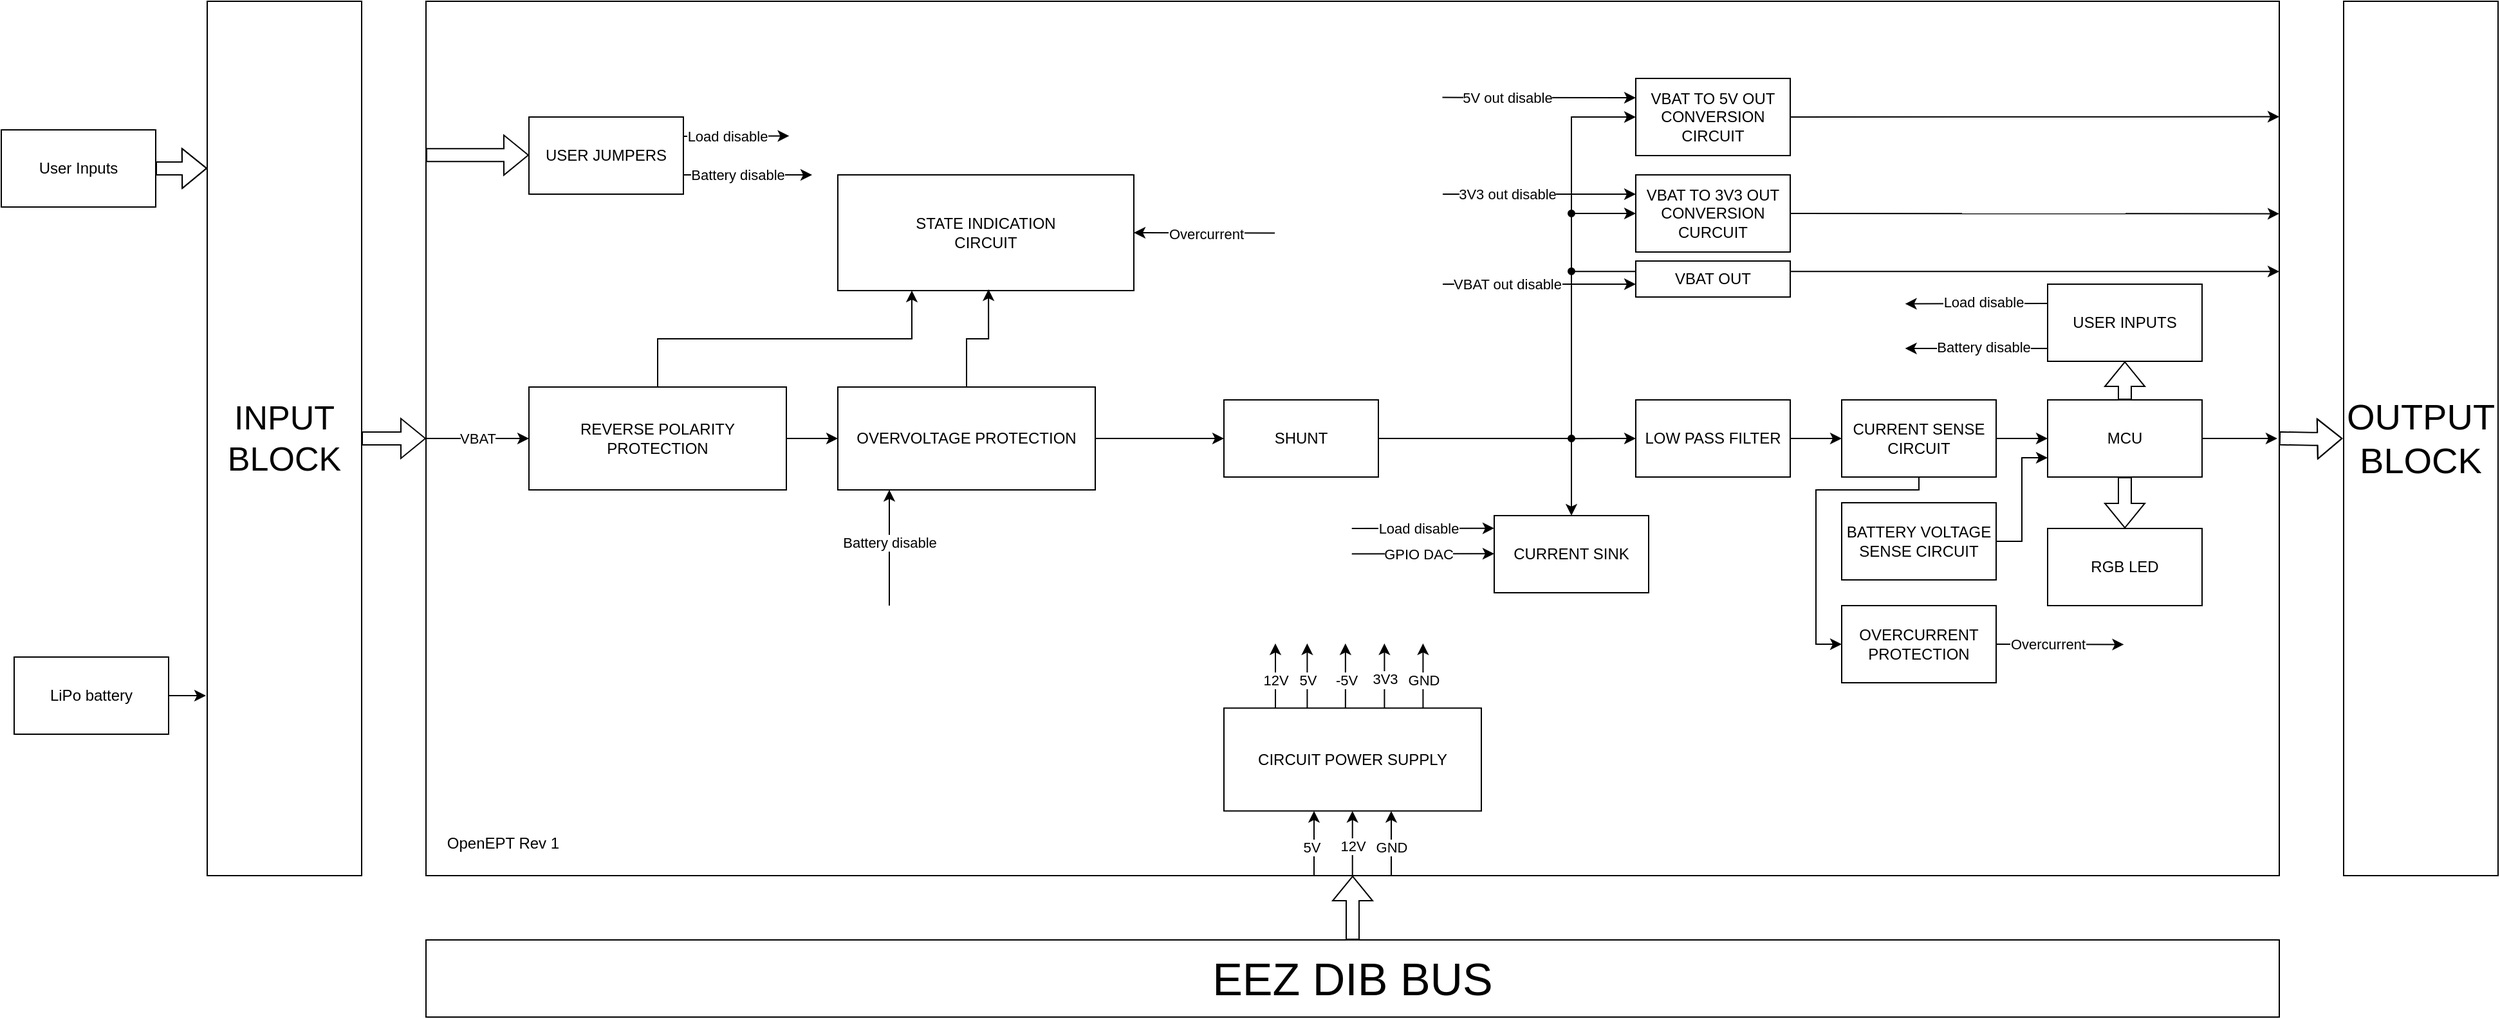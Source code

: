 <mxfile version="24.2.2" type="device">
  <diagram name="Page-1" id="S4mJ12Emkxg-UGApGmkY">
    <mxGraphModel dx="3133" dy="1375" grid="1" gridSize="10" guides="1" tooltips="1" connect="1" arrows="1" fold="1" page="1" pageScale="1" pageWidth="850" pageHeight="1100" math="0" shadow="0">
      <root>
        <mxCell id="0" />
        <mxCell id="1" parent="0" />
        <mxCell id="NLKcnla9IsjFhdhOW6eh-43" value="" style="rounded=0;whiteSpace=wrap;html=1;fillColor=default;" parent="1" vertex="1">
          <mxGeometry x="-50" y="10" width="1440" height="680" as="geometry" />
        </mxCell>
        <mxCell id="NLKcnla9IsjFhdhOW6eh-95" style="edgeStyle=orthogonalEdgeStyle;rounded=0;orthogonalLoop=1;jettySize=auto;html=1;entryX=0;entryY=0.5;entryDx=0;entryDy=0;" parent="1" source="NLKcnla9IsjFhdhOW6eh-9" target="NLKcnla9IsjFhdhOW6eh-34" edge="1">
          <mxGeometry relative="1" as="geometry" />
        </mxCell>
        <mxCell id="NLKcnla9IsjFhdhOW6eh-111" style="edgeStyle=orthogonalEdgeStyle;rounded=0;orthogonalLoop=1;jettySize=auto;html=1;exitX=0.5;exitY=1;exitDx=0;exitDy=0;entryX=0;entryY=0.5;entryDx=0;entryDy=0;elbow=vertical;" parent="1" source="NLKcnla9IsjFhdhOW6eh-9" target="NLKcnla9IsjFhdhOW6eh-36" edge="1">
          <mxGeometry relative="1" as="geometry">
            <Array as="points">
              <mxPoint x="1110" y="390" />
              <mxPoint x="1030" y="390" />
              <mxPoint x="1030" y="510" />
            </Array>
          </mxGeometry>
        </mxCell>
        <mxCell id="NLKcnla9IsjFhdhOW6eh-9" value="CURRENT SENSE CIRCUIT" style="rounded=0;whiteSpace=wrap;html=1;" parent="1" vertex="1">
          <mxGeometry x="1050" y="320" width="120" height="60" as="geometry" />
        </mxCell>
        <mxCell id="NLKcnla9IsjFhdhOW6eh-71" style="edgeStyle=orthogonalEdgeStyle;rounded=0;orthogonalLoop=1;jettySize=auto;html=1;exitX=0.25;exitY=1;exitDx=0;exitDy=0;startArrow=classic;startFill=1;endArrow=none;endFill=0;" parent="1" edge="1">
          <mxGeometry relative="1" as="geometry">
            <mxPoint x="640" y="689.996" as="targetPoint" />
            <mxPoint x="640" y="639.71" as="sourcePoint" />
          </mxGeometry>
        </mxCell>
        <mxCell id="NLKcnla9IsjFhdhOW6eh-74" value="5V" style="edgeLabel;html=1;align=center;verticalAlign=middle;resizable=0;points=[];" parent="NLKcnla9IsjFhdhOW6eh-71" vertex="1" connectable="0">
          <mxGeometry x="0.107" y="-2" relative="1" as="geometry">
            <mxPoint as="offset" />
          </mxGeometry>
        </mxCell>
        <mxCell id="NLKcnla9IsjFhdhOW6eh-65" style="rounded=0;orthogonalLoop=1;jettySize=auto;html=1;exitX=0;exitY=0.5;exitDx=0;exitDy=0;edgeStyle=elbowEdgeStyle;endArrow=none;endFill=0;startArrow=classic;startFill=1;elbow=vertical;entryX=0;entryY=0.5;entryDx=0;entryDy=0;" parent="1" source="NLKcnla9IsjFhdhOW6eh-23" target="NLKcnla9IsjFhdhOW6eh-43" edge="1">
          <mxGeometry relative="1" as="geometry">
            <mxPoint x="-20" y="350" as="targetPoint" />
          </mxGeometry>
        </mxCell>
        <mxCell id="NLKcnla9IsjFhdhOW6eh-66" value="VBAT" style="edgeLabel;html=1;align=center;verticalAlign=middle;resizable=0;points=[];" parent="NLKcnla9IsjFhdhOW6eh-65" vertex="1" connectable="0">
          <mxGeometry x="0.26" relative="1" as="geometry">
            <mxPoint x="10" as="offset" />
          </mxGeometry>
        </mxCell>
        <mxCell id="NLKcnla9IsjFhdhOW6eh-68" style="edgeStyle=orthogonalEdgeStyle;rounded=0;orthogonalLoop=1;jettySize=auto;html=1;exitX=1;exitY=0.5;exitDx=0;exitDy=0;entryX=0;entryY=0.5;entryDx=0;entryDy=0;" parent="1" source="NLKcnla9IsjFhdhOW6eh-23" target="NLKcnla9IsjFhdhOW6eh-67" edge="1">
          <mxGeometry relative="1" as="geometry" />
        </mxCell>
        <mxCell id="NLKcnla9IsjFhdhOW6eh-116" style="edgeStyle=orthogonalEdgeStyle;rounded=0;orthogonalLoop=1;jettySize=auto;html=1;exitX=0.5;exitY=0;exitDx=0;exitDy=0;entryX=0.25;entryY=1;entryDx=0;entryDy=0;" parent="1" source="NLKcnla9IsjFhdhOW6eh-23" target="NLKcnla9IsjFhdhOW6eh-35" edge="1">
          <mxGeometry relative="1" as="geometry" />
        </mxCell>
        <mxCell id="NLKcnla9IsjFhdhOW6eh-23" value="&lt;div&gt;REVERSE POLARITY&lt;/div&gt;&lt;div&gt;PROTECTION&lt;br&gt;&lt;/div&gt;" style="rounded=0;whiteSpace=wrap;html=1;" parent="1" vertex="1">
          <mxGeometry x="30" y="310" width="200" height="80" as="geometry" />
        </mxCell>
        <mxCell id="NLKcnla9IsjFhdhOW6eh-101" style="edgeStyle=orthogonalEdgeStyle;rounded=0;orthogonalLoop=1;jettySize=auto;html=1;exitX=0.5;exitY=0;exitDx=0;exitDy=0;entryX=0.5;entryY=1;entryDx=0;entryDy=0;shape=flexArrow;" parent="1" source="NLKcnla9IsjFhdhOW6eh-34" target="NLKcnla9IsjFhdhOW6eh-100" edge="1">
          <mxGeometry relative="1" as="geometry" />
        </mxCell>
        <mxCell id="NLKcnla9IsjFhdhOW6eh-113" style="edgeStyle=orthogonalEdgeStyle;rounded=0;orthogonalLoop=1;jettySize=auto;html=1;exitX=0.5;exitY=1;exitDx=0;exitDy=0;shape=flexArrow;" parent="1" source="NLKcnla9IsjFhdhOW6eh-34" target="NLKcnla9IsjFhdhOW6eh-112" edge="1">
          <mxGeometry relative="1" as="geometry" />
        </mxCell>
        <mxCell id="NLKcnla9IsjFhdhOW6eh-34" value="MCU" style="rounded=0;whiteSpace=wrap;html=1;" parent="1" vertex="1">
          <mxGeometry x="1210" y="320" width="120" height="60" as="geometry" />
        </mxCell>
        <mxCell id="NLKcnla9IsjFhdhOW6eh-35" value="&lt;div&gt;STATE INDICATION&lt;/div&gt;CIRCUIT" style="rounded=0;whiteSpace=wrap;html=1;" parent="1" vertex="1">
          <mxGeometry x="270" y="145" width="230" height="90" as="geometry" />
        </mxCell>
        <mxCell id="NLKcnla9IsjFhdhOW6eh-36" value="OVERCURRENT PROTECTION" style="rounded=0;whiteSpace=wrap;html=1;" parent="1" vertex="1">
          <mxGeometry x="1050" y="480" width="120" height="60" as="geometry" />
        </mxCell>
        <mxCell id="NLKcnla9IsjFhdhOW6eh-37" value="CURRENT SINK" style="rounded=0;whiteSpace=wrap;html=1;" parent="1" vertex="1">
          <mxGeometry x="780" y="410" width="120" height="60" as="geometry" />
        </mxCell>
        <mxCell id="NLKcnla9IsjFhdhOW6eh-61" style="edgeStyle=orthogonalEdgeStyle;rounded=0;orthogonalLoop=1;jettySize=auto;html=1;exitX=1;exitY=0.5;exitDx=0;exitDy=0;entryX=0;entryY=0.5;entryDx=0;entryDy=0;shape=flexArrow;" parent="1" source="NLKcnla9IsjFhdhOW6eh-44" target="NLKcnla9IsjFhdhOW6eh-43" edge="1">
          <mxGeometry relative="1" as="geometry" />
        </mxCell>
        <mxCell id="NLKcnla9IsjFhdhOW6eh-44" value="&lt;font style=&quot;font-size: 26px;&quot;&gt;INPUT BLOCK&lt;/font&gt;" style="rounded=0;whiteSpace=wrap;html=1;" parent="1" vertex="1">
          <mxGeometry x="-220" y="10" width="120" height="680" as="geometry" />
        </mxCell>
        <mxCell id="NLKcnla9IsjFhdhOW6eh-46" value="&lt;font style=&quot;font-size: 28px;&quot;&gt;OUTPUT BLOCK&lt;/font&gt;" style="rounded=0;whiteSpace=wrap;html=1;" parent="1" vertex="1">
          <mxGeometry x="1440" y="10" width="120" height="680" as="geometry" />
        </mxCell>
        <mxCell id="5LF7xjFutExCYzCdm09N-35" style="edgeStyle=orthogonalEdgeStyle;rounded=0;orthogonalLoop=1;jettySize=auto;html=1;exitX=0.5;exitY=0;exitDx=0;exitDy=0;entryX=0.5;entryY=1;entryDx=0;entryDy=0;shape=flexArrow;" edge="1" parent="1" source="NLKcnla9IsjFhdhOW6eh-47" target="NLKcnla9IsjFhdhOW6eh-43">
          <mxGeometry relative="1" as="geometry" />
        </mxCell>
        <mxCell id="NLKcnla9IsjFhdhOW6eh-47" value="&lt;font style=&quot;font-size: 35px;&quot;&gt;EEZ DIB BUS&lt;/font&gt;" style="rounded=0;whiteSpace=wrap;html=1;" parent="1" vertex="1">
          <mxGeometry x="-50" y="740" width="1440" height="60" as="geometry" />
        </mxCell>
        <mxCell id="NLKcnla9IsjFhdhOW6eh-51" value="User Inputs" style="rounded=0;whiteSpace=wrap;html=1;" parent="1" vertex="1">
          <mxGeometry x="-380" y="110" width="120" height="60" as="geometry" />
        </mxCell>
        <mxCell id="NLKcnla9IsjFhdhOW6eh-54" value="OpenEPT Rev 1 " style="text;html=1;align=center;verticalAlign=middle;whiteSpace=wrap;rounded=0;" parent="1" vertex="1">
          <mxGeometry x="-40" y="650" width="100" height="30" as="geometry" />
        </mxCell>
        <mxCell id="NLKcnla9IsjFhdhOW6eh-56" style="edgeStyle=orthogonalEdgeStyle;rounded=0;orthogonalLoop=1;jettySize=auto;html=1;exitX=1;exitY=0.5;exitDx=0;exitDy=0;entryX=-0.007;entryY=0.5;entryDx=0;entryDy=0;entryPerimeter=0;shape=flexArrow;" parent="1" target="NLKcnla9IsjFhdhOW6eh-46" edge="1">
          <mxGeometry relative="1" as="geometry">
            <mxPoint x="1390" y="349.92" as="sourcePoint" />
            <mxPoint x="1416.04" y="349.92" as="targetPoint" />
          </mxGeometry>
        </mxCell>
        <mxCell id="NLKcnla9IsjFhdhOW6eh-60" style="edgeStyle=orthogonalEdgeStyle;rounded=0;orthogonalLoop=1;jettySize=auto;html=1;exitX=1;exitY=0.5;exitDx=0;exitDy=0;entryX=0;entryY=0.191;entryDx=0;entryDy=0;entryPerimeter=0;shape=flexArrow;" parent="1" source="NLKcnla9IsjFhdhOW6eh-51" target="NLKcnla9IsjFhdhOW6eh-44" edge="1">
          <mxGeometry relative="1" as="geometry" />
        </mxCell>
        <mxCell id="NLKcnla9IsjFhdhOW6eh-62" style="edgeStyle=orthogonalEdgeStyle;rounded=0;orthogonalLoop=1;jettySize=auto;html=1;exitX=1;exitY=0.5;exitDx=0;exitDy=0;entryX=-0.008;entryY=0.795;entryDx=0;entryDy=0;entryPerimeter=0;" parent="1" target="NLKcnla9IsjFhdhOW6eh-44" edge="1">
          <mxGeometry relative="1" as="geometry">
            <mxPoint x="-250" y="550" as="sourcePoint" />
          </mxGeometry>
        </mxCell>
        <mxCell id="NLKcnla9IsjFhdhOW6eh-63" value="LiPo battery" style="rounded=0;whiteSpace=wrap;html=1;" parent="1" vertex="1">
          <mxGeometry x="-370" y="520" width="120" height="60" as="geometry" />
        </mxCell>
        <mxCell id="NLKcnla9IsjFhdhOW6eh-70" style="edgeStyle=orthogonalEdgeStyle;rounded=0;orthogonalLoop=1;jettySize=auto;html=1;exitX=1;exitY=0.5;exitDx=0;exitDy=0;entryX=0;entryY=0.5;entryDx=0;entryDy=0;" parent="1" source="NLKcnla9IsjFhdhOW6eh-67" target="NLKcnla9IsjFhdhOW6eh-89" edge="1">
          <mxGeometry relative="1" as="geometry">
            <mxPoint x="510" y="350" as="targetPoint" />
          </mxGeometry>
        </mxCell>
        <mxCell id="NLKcnla9IsjFhdhOW6eh-67" value="OVERVOLTAGE PROTECTION" style="rounded=0;whiteSpace=wrap;html=1;" parent="1" vertex="1">
          <mxGeometry x="270" y="310" width="200" height="80" as="geometry" />
        </mxCell>
        <mxCell id="NLKcnla9IsjFhdhOW6eh-72" style="edgeStyle=orthogonalEdgeStyle;rounded=0;orthogonalLoop=1;jettySize=auto;html=1;exitX=0.25;exitY=1;exitDx=0;exitDy=0;startArrow=classic;startFill=1;endArrow=none;endFill=0;" parent="1" edge="1">
          <mxGeometry relative="1" as="geometry">
            <mxPoint x="669.86" y="689.996" as="targetPoint" />
            <mxPoint x="669.86" y="639.71" as="sourcePoint" />
          </mxGeometry>
        </mxCell>
        <mxCell id="NLKcnla9IsjFhdhOW6eh-75" value="12V" style="edgeLabel;html=1;align=center;verticalAlign=middle;resizable=0;points=[];" parent="NLKcnla9IsjFhdhOW6eh-72" vertex="1" connectable="0">
          <mxGeometry x="0.097" relative="1" as="geometry">
            <mxPoint as="offset" />
          </mxGeometry>
        </mxCell>
        <mxCell id="NLKcnla9IsjFhdhOW6eh-73" style="edgeStyle=orthogonalEdgeStyle;rounded=0;orthogonalLoop=1;jettySize=auto;html=1;exitX=0.25;exitY=1;exitDx=0;exitDy=0;startArrow=classic;startFill=1;endArrow=none;endFill=0;" parent="1" edge="1">
          <mxGeometry relative="1" as="geometry">
            <mxPoint x="700" y="689.996" as="targetPoint" />
            <mxPoint x="700" y="639.71" as="sourcePoint" />
          </mxGeometry>
        </mxCell>
        <mxCell id="NLKcnla9IsjFhdhOW6eh-76" value="GND" style="edgeLabel;html=1;align=center;verticalAlign=middle;resizable=0;points=[];" parent="NLKcnla9IsjFhdhOW6eh-73" vertex="1" connectable="0">
          <mxGeometry x="0.131" relative="1" as="geometry">
            <mxPoint as="offset" />
          </mxGeometry>
        </mxCell>
        <mxCell id="NLKcnla9IsjFhdhOW6eh-77" value="CIRCUIT POWER SUPPLY" style="rounded=0;whiteSpace=wrap;html=1;" parent="1" vertex="1">
          <mxGeometry x="570" y="559.71" width="200" height="80" as="geometry" />
        </mxCell>
        <mxCell id="NLKcnla9IsjFhdhOW6eh-78" style="edgeStyle=orthogonalEdgeStyle;rounded=0;orthogonalLoop=1;jettySize=auto;html=1;exitX=0.25;exitY=1;exitDx=0;exitDy=0;startArrow=classic;startFill=1;endArrow=none;endFill=0;" parent="1" edge="1">
          <mxGeometry relative="1" as="geometry">
            <mxPoint x="634.71" y="559.706" as="targetPoint" />
            <mxPoint x="634.71" y="509.42" as="sourcePoint" />
          </mxGeometry>
        </mxCell>
        <mxCell id="NLKcnla9IsjFhdhOW6eh-79" value="5V" style="edgeLabel;html=1;align=center;verticalAlign=middle;resizable=0;points=[];" parent="NLKcnla9IsjFhdhOW6eh-78" vertex="1" connectable="0">
          <mxGeometry x="0.107" y="-2" relative="1" as="geometry">
            <mxPoint x="2" as="offset" />
          </mxGeometry>
        </mxCell>
        <mxCell id="NLKcnla9IsjFhdhOW6eh-80" style="edgeStyle=orthogonalEdgeStyle;rounded=0;orthogonalLoop=1;jettySize=auto;html=1;exitX=0.25;exitY=1;exitDx=0;exitDy=0;startArrow=classic;startFill=1;endArrow=none;endFill=0;" parent="1" edge="1">
          <mxGeometry relative="1" as="geometry">
            <mxPoint x="664.42" y="559.706" as="targetPoint" />
            <mxPoint x="664.42" y="509.42" as="sourcePoint" />
          </mxGeometry>
        </mxCell>
        <mxCell id="NLKcnla9IsjFhdhOW6eh-81" value="-5V" style="edgeLabel;html=1;align=center;verticalAlign=middle;resizable=0;points=[];" parent="NLKcnla9IsjFhdhOW6eh-80" vertex="1" connectable="0">
          <mxGeometry x="0.107" y="-2" relative="1" as="geometry">
            <mxPoint x="2" as="offset" />
          </mxGeometry>
        </mxCell>
        <mxCell id="NLKcnla9IsjFhdhOW6eh-82" style="edgeStyle=orthogonalEdgeStyle;rounded=0;orthogonalLoop=1;jettySize=auto;html=1;exitX=0.25;exitY=1;exitDx=0;exitDy=0;startArrow=classic;startFill=1;endArrow=none;endFill=0;" parent="1" edge="1">
          <mxGeometry relative="1" as="geometry">
            <mxPoint x="694.71" y="559.706" as="targetPoint" />
            <mxPoint x="694.71" y="509.42" as="sourcePoint" />
          </mxGeometry>
        </mxCell>
        <mxCell id="NLKcnla9IsjFhdhOW6eh-83" value="5V" style="edgeLabel;html=1;align=center;verticalAlign=middle;resizable=0;points=[];" parent="NLKcnla9IsjFhdhOW6eh-82" vertex="1" connectable="0">
          <mxGeometry x="0.107" y="-2" relative="1" as="geometry">
            <mxPoint as="offset" />
          </mxGeometry>
        </mxCell>
        <mxCell id="NLKcnla9IsjFhdhOW6eh-85" value="3V3" style="edgeLabel;html=1;align=center;verticalAlign=middle;resizable=0;points=[];" parent="NLKcnla9IsjFhdhOW6eh-82" vertex="1" connectable="0">
          <mxGeometry x="0.074" y="-5" relative="1" as="geometry">
            <mxPoint x="5" as="offset" />
          </mxGeometry>
        </mxCell>
        <mxCell id="NLKcnla9IsjFhdhOW6eh-86" style="edgeStyle=orthogonalEdgeStyle;rounded=0;orthogonalLoop=1;jettySize=auto;html=1;exitX=0.25;exitY=1;exitDx=0;exitDy=0;startArrow=classic;startFill=1;endArrow=none;endFill=0;" parent="1" edge="1">
          <mxGeometry relative="1" as="geometry">
            <mxPoint x="724.71" y="559.706" as="targetPoint" />
            <mxPoint x="724.71" y="509.42" as="sourcePoint" />
          </mxGeometry>
        </mxCell>
        <mxCell id="NLKcnla9IsjFhdhOW6eh-87" value="GND" style="edgeLabel;html=1;align=center;verticalAlign=middle;resizable=0;points=[];" parent="NLKcnla9IsjFhdhOW6eh-86" vertex="1" connectable="0">
          <mxGeometry x="0.131" relative="1" as="geometry">
            <mxPoint as="offset" />
          </mxGeometry>
        </mxCell>
        <mxCell id="NLKcnla9IsjFhdhOW6eh-106" style="edgeStyle=orthogonalEdgeStyle;rounded=0;orthogonalLoop=1;jettySize=auto;html=1;exitX=0;exitY=0.5;exitDx=0;exitDy=0;startArrow=classic;startFill=1;endArrow=none;endFill=0;" parent="1" source="NLKcnla9IsjFhdhOW6eh-88" edge="1">
          <mxGeometry relative="1" as="geometry">
            <mxPoint x="840" y="350.143" as="targetPoint" />
          </mxGeometry>
        </mxCell>
        <mxCell id="NLKcnla9IsjFhdhOW6eh-107" style="edgeStyle=orthogonalEdgeStyle;rounded=0;orthogonalLoop=1;jettySize=auto;html=1;exitX=1;exitY=0.5;exitDx=0;exitDy=0;entryX=0;entryY=0.5;entryDx=0;entryDy=0;" parent="1" source="NLKcnla9IsjFhdhOW6eh-88" target="NLKcnla9IsjFhdhOW6eh-9" edge="1">
          <mxGeometry relative="1" as="geometry" />
        </mxCell>
        <mxCell id="NLKcnla9IsjFhdhOW6eh-88" value="LOW PASS FILTER" style="rounded=0;whiteSpace=wrap;html=1;" parent="1" vertex="1">
          <mxGeometry x="890" y="320" width="120" height="60" as="geometry" />
        </mxCell>
        <mxCell id="NLKcnla9IsjFhdhOW6eh-91" style="edgeStyle=orthogonalEdgeStyle;rounded=0;orthogonalLoop=1;jettySize=auto;html=1;exitX=1;exitY=0.5;exitDx=0;exitDy=0;entryX=0.5;entryY=0;entryDx=0;entryDy=0;" parent="1" source="NLKcnla9IsjFhdhOW6eh-89" target="NLKcnla9IsjFhdhOW6eh-37" edge="1">
          <mxGeometry relative="1" as="geometry" />
        </mxCell>
        <mxCell id="NLKcnla9IsjFhdhOW6eh-89" value="SHUNT" style="rounded=0;whiteSpace=wrap;html=1;" parent="1" vertex="1">
          <mxGeometry x="570" y="320" width="120" height="60" as="geometry" />
        </mxCell>
        <mxCell id="NLKcnla9IsjFhdhOW6eh-94" style="edgeStyle=orthogonalEdgeStyle;rounded=0;orthogonalLoop=1;jettySize=auto;html=1;entryX=0;entryY=0.75;entryDx=0;entryDy=0;" parent="1" source="NLKcnla9IsjFhdhOW6eh-93" target="NLKcnla9IsjFhdhOW6eh-34" edge="1">
          <mxGeometry relative="1" as="geometry" />
        </mxCell>
        <mxCell id="NLKcnla9IsjFhdhOW6eh-93" value="BATTERY VOLTAGE SENSE CIRCUIT " style="rounded=0;whiteSpace=wrap;html=1;" parent="1" vertex="1">
          <mxGeometry x="1050" y="400" width="120" height="60" as="geometry" />
        </mxCell>
        <mxCell id="NLKcnla9IsjFhdhOW6eh-96" value="" style="endArrow=classic;html=1;rounded=0;entryX=0;entryY=0.5;entryDx=0;entryDy=0;edgeStyle=orthogonalEdgeStyle;" parent="1" target="NLKcnla9IsjFhdhOW6eh-97" edge="1">
          <mxGeometry width="50" height="50" relative="1" as="geometry">
            <mxPoint x="840" y="350" as="sourcePoint" />
            <mxPoint x="890" y="300" as="targetPoint" />
            <Array as="points">
              <mxPoint x="840" y="100" />
            </Array>
          </mxGeometry>
        </mxCell>
        <mxCell id="NLKcnla9IsjFhdhOW6eh-97" value="VBAT TO 5V OUT CONVERSION CIRCUIT" style="rounded=0;whiteSpace=wrap;html=1;" parent="1" vertex="1">
          <mxGeometry x="890" y="70" width="120" height="60" as="geometry" />
        </mxCell>
        <mxCell id="NLKcnla9IsjFhdhOW6eh-115" style="rounded=0;orthogonalLoop=1;jettySize=auto;html=1;exitX=1;exitY=0.5;exitDx=0;exitDy=0;entryX=1;entryY=0.243;entryDx=0;entryDy=0;entryPerimeter=0;" parent="1" source="NLKcnla9IsjFhdhOW6eh-98" edge="1">
          <mxGeometry relative="1" as="geometry">
            <mxPoint x="1390" y="175.24" as="targetPoint" />
          </mxGeometry>
        </mxCell>
        <mxCell id="NLKcnla9IsjFhdhOW6eh-98" value="VBAT TO 3V3 OUT CONVERSION CURCUIT" style="rounded=0;whiteSpace=wrap;html=1;" parent="1" vertex="1">
          <mxGeometry x="890" y="145" width="120" height="60" as="geometry" />
        </mxCell>
        <mxCell id="NLKcnla9IsjFhdhOW6eh-100" value="USER INPUTS" style="rounded=0;whiteSpace=wrap;html=1;" parent="1" vertex="1">
          <mxGeometry x="1210" y="230" width="120" height="60" as="geometry" />
        </mxCell>
        <mxCell id="NLKcnla9IsjFhdhOW6eh-102" value="" style="endArrow=classic;html=1;rounded=0;edgeStyle=orthogonalEdgeStyle;entryX=0;entryY=0.5;entryDx=0;entryDy=0;" parent="1" target="NLKcnla9IsjFhdhOW6eh-98" edge="1" source="5LF7xjFutExCYzCdm09N-21">
          <mxGeometry width="50" height="50" relative="1" as="geometry">
            <mxPoint x="840" y="358" as="sourcePoint" />
            <mxPoint x="870" y="180" as="targetPoint" />
            <Array as="points">
              <mxPoint x="840" y="175" />
            </Array>
          </mxGeometry>
        </mxCell>
        <mxCell id="NLKcnla9IsjFhdhOW6eh-103" value="" style="endArrow=classic;html=1;rounded=0;edgeStyle=orthogonalEdgeStyle;entryX=1;entryY=0.309;entryDx=0;entryDy=0;entryPerimeter=0;" parent="1" edge="1" source="5LF7xjFutExCYzCdm09N-21">
          <mxGeometry width="50" height="50" relative="1" as="geometry">
            <mxPoint x="840" y="350" as="sourcePoint" />
            <mxPoint x="1390" y="220.12" as="targetPoint" />
            <Array as="points">
              <mxPoint x="840" y="220" />
            </Array>
          </mxGeometry>
        </mxCell>
        <mxCell id="NLKcnla9IsjFhdhOW6eh-110" style="edgeStyle=orthogonalEdgeStyle;rounded=0;orthogonalLoop=1;jettySize=auto;html=1;exitX=1;exitY=0.5;exitDx=0;exitDy=0;entryX=0.999;entryY=0.5;entryDx=0;entryDy=0;entryPerimeter=0;" parent="1" source="NLKcnla9IsjFhdhOW6eh-34" edge="1">
          <mxGeometry relative="1" as="geometry">
            <mxPoint x="1388.47" y="350" as="targetPoint" />
          </mxGeometry>
        </mxCell>
        <mxCell id="NLKcnla9IsjFhdhOW6eh-112" value="RGB LED" style="rounded=0;whiteSpace=wrap;html=1;" parent="1" vertex="1">
          <mxGeometry x="1210" y="420" width="120" height="60" as="geometry" />
        </mxCell>
        <mxCell id="NLKcnla9IsjFhdhOW6eh-114" style="rounded=0;orthogonalLoop=1;jettySize=auto;html=1;exitX=1;exitY=0.5;exitDx=0;exitDy=0;entryX=1;entryY=0.132;entryDx=0;entryDy=0;entryPerimeter=0;" parent="1" source="NLKcnla9IsjFhdhOW6eh-97" edge="1">
          <mxGeometry relative="1" as="geometry">
            <mxPoint x="1390" y="99.76" as="targetPoint" />
          </mxGeometry>
        </mxCell>
        <mxCell id="NLKcnla9IsjFhdhOW6eh-117" style="edgeStyle=orthogonalEdgeStyle;rounded=0;orthogonalLoop=1;jettySize=auto;html=1;exitX=0.5;exitY=0;exitDx=0;exitDy=0;entryX=0.509;entryY=0.989;entryDx=0;entryDy=0;entryPerimeter=0;" parent="1" source="NLKcnla9IsjFhdhOW6eh-67" target="NLKcnla9IsjFhdhOW6eh-35" edge="1">
          <mxGeometry relative="1" as="geometry" />
        </mxCell>
        <mxCell id="NLKcnla9IsjFhdhOW6eh-119" style="rounded=0;orthogonalLoop=1;jettySize=auto;html=1;exitX=0;exitY=0.25;exitDx=0;exitDy=0;entryX=0.81;entryY=0.346;entryDx=0;entryDy=0;entryPerimeter=0;" parent="1" source="NLKcnla9IsjFhdhOW6eh-100" edge="1">
          <mxGeometry relative="1" as="geometry">
            <mxPoint x="1099.3" y="245.28" as="targetPoint" />
          </mxGeometry>
        </mxCell>
        <mxCell id="NLKcnla9IsjFhdhOW6eh-120" value="Load disable" style="edgeLabel;html=1;align=center;verticalAlign=middle;resizable=0;points=[];" parent="NLKcnla9IsjFhdhOW6eh-119" vertex="1" connectable="0">
          <mxGeometry x="-0.098" y="-1" relative="1" as="geometry">
            <mxPoint as="offset" />
          </mxGeometry>
        </mxCell>
        <mxCell id="NLKcnla9IsjFhdhOW6eh-121" value="" style="shape=image;html=1;verticalAlign=top;verticalLabelPosition=bottom;labelBackgroundColor=#ffffff;imageAspect=0;aspect=fixed;image=https://cdn4.iconfinder.com/data/icons/developer-set-3/128/other-128.png;rotation=-90;" parent="1" vertex="1">
          <mxGeometry x="1186" y="252" width="20" height="20" as="geometry" />
        </mxCell>
        <mxCell id="NLKcnla9IsjFhdhOW6eh-122" style="rounded=0;orthogonalLoop=1;jettySize=auto;html=1;exitX=0;exitY=0.25;exitDx=0;exitDy=0;entryX=0.81;entryY=0.397;entryDx=0;entryDy=0;entryPerimeter=0;" parent="1" edge="1">
          <mxGeometry relative="1" as="geometry">
            <mxPoint x="1210" y="280" as="sourcePoint" />
            <mxPoint x="1099.3" y="279.96" as="targetPoint" />
          </mxGeometry>
        </mxCell>
        <mxCell id="NLKcnla9IsjFhdhOW6eh-123" value="Battery disable" style="edgeLabel;html=1;align=center;verticalAlign=middle;resizable=0;points=[];" parent="NLKcnla9IsjFhdhOW6eh-122" vertex="1" connectable="0">
          <mxGeometry x="-0.098" y="-1" relative="1" as="geometry">
            <mxPoint as="offset" />
          </mxGeometry>
        </mxCell>
        <mxCell id="NLKcnla9IsjFhdhOW6eh-134" value="USER JUMPERS" style="rounded=0;whiteSpace=wrap;html=1;" parent="1" vertex="1">
          <mxGeometry x="30" y="100" width="120" height="60" as="geometry" />
        </mxCell>
        <mxCell id="NLKcnla9IsjFhdhOW6eh-136" style="rounded=0;orthogonalLoop=1;jettySize=auto;html=1;exitX=0;exitY=0.176;exitDx=0;exitDy=0;entryX=0;entryY=0.191;entryDx=0;entryDy=0;entryPerimeter=0;shape=flexArrow;exitPerimeter=0;" parent="1" source="NLKcnla9IsjFhdhOW6eh-43" edge="1">
          <mxGeometry relative="1" as="geometry">
            <mxPoint x="-10" y="129.64" as="sourcePoint" />
            <mxPoint x="30" y="129.64" as="targetPoint" />
          </mxGeometry>
        </mxCell>
        <mxCell id="NLKcnla9IsjFhdhOW6eh-137" style="rounded=0;orthogonalLoop=1;jettySize=auto;html=1;exitX=1;exitY=0.25;exitDx=0;exitDy=0;entryX=0.196;entryY=0.154;entryDx=0;entryDy=0;entryPerimeter=0;" parent="1" source="NLKcnla9IsjFhdhOW6eh-134" target="NLKcnla9IsjFhdhOW6eh-43" edge="1">
          <mxGeometry relative="1" as="geometry" />
        </mxCell>
        <mxCell id="NLKcnla9IsjFhdhOW6eh-138" value="Load disable" style="edgeLabel;html=1;align=center;verticalAlign=middle;resizable=0;points=[];" parent="NLKcnla9IsjFhdhOW6eh-137" vertex="1" connectable="0">
          <mxGeometry x="-0.175" relative="1" as="geometry">
            <mxPoint as="offset" />
          </mxGeometry>
        </mxCell>
        <mxCell id="NLKcnla9IsjFhdhOW6eh-140" style="rounded=0;orthogonalLoop=1;jettySize=auto;html=1;exitX=1;exitY=0.25;exitDx=0;exitDy=0;entryX=0.196;entryY=0.154;entryDx=0;entryDy=0;entryPerimeter=0;" parent="1" edge="1">
          <mxGeometry relative="1" as="geometry">
            <mxPoint x="150" y="145" as="sourcePoint" />
            <mxPoint x="250" y="145" as="targetPoint" />
          </mxGeometry>
        </mxCell>
        <mxCell id="NLKcnla9IsjFhdhOW6eh-141" value="Battery disable" style="edgeLabel;html=1;align=center;verticalAlign=middle;resizable=0;points=[];" parent="NLKcnla9IsjFhdhOW6eh-140" vertex="1" connectable="0">
          <mxGeometry x="-0.175" relative="1" as="geometry">
            <mxPoint as="offset" />
          </mxGeometry>
        </mxCell>
        <mxCell id="NLKcnla9IsjFhdhOW6eh-142" value="" style="shape=image;html=1;verticalAlign=top;verticalLabelPosition=bottom;labelBackgroundColor=#ffffff;imageAspect=0;aspect=fixed;image=https://cdn4.iconfinder.com/data/icons/developer-set-3/128/other-128.png;rotation=-90;" parent="1" vertex="1">
          <mxGeometry x="150" y="120" width="20" height="20" as="geometry" />
        </mxCell>
        <mxCell id="NLKcnla9IsjFhdhOW6eh-143" style="rounded=0;orthogonalLoop=1;jettySize=auto;html=1;exitX=1;exitY=0.5;exitDx=0;exitDy=0;startArrow=classic;startFill=1;endArrow=none;endFill=0;entryX=0.458;entryY=0.265;entryDx=0;entryDy=0;entryPerimeter=0;" parent="1" source="NLKcnla9IsjFhdhOW6eh-35" target="NLKcnla9IsjFhdhOW6eh-43" edge="1">
          <mxGeometry relative="1" as="geometry">
            <mxPoint x="570" y="190" as="targetPoint" />
          </mxGeometry>
        </mxCell>
        <mxCell id="NLKcnla9IsjFhdhOW6eh-144" value="Overcurrent" style="edgeLabel;html=1;align=center;verticalAlign=middle;resizable=0;points=[];" parent="NLKcnla9IsjFhdhOW6eh-143" vertex="1" connectable="0">
          <mxGeometry x="0.024" y="-1" relative="1" as="geometry">
            <mxPoint as="offset" />
          </mxGeometry>
        </mxCell>
        <mxCell id="NLKcnla9IsjFhdhOW6eh-147" style="rounded=0;orthogonalLoop=1;jettySize=auto;html=1;exitX=1;exitY=0.5;exitDx=0;exitDy=0;entryX=0.908;entryY=0.736;entryDx=0;entryDy=0;entryPerimeter=0;" parent="1" source="NLKcnla9IsjFhdhOW6eh-36" edge="1">
          <mxGeometry relative="1" as="geometry">
            <mxPoint x="1190" y="509.76" as="sourcePoint" />
            <mxPoint x="1269.24" y="510.24" as="targetPoint" />
          </mxGeometry>
        </mxCell>
        <mxCell id="NLKcnla9IsjFhdhOW6eh-148" value="Overcurrent" style="edgeLabel;html=1;align=center;verticalAlign=middle;resizable=0;points=[];" parent="NLKcnla9IsjFhdhOW6eh-147" vertex="1" connectable="0">
          <mxGeometry x="-0.351" relative="1" as="geometry">
            <mxPoint x="8" as="offset" />
          </mxGeometry>
        </mxCell>
        <mxCell id="5LF7xjFutExCYzCdm09N-2" style="rounded=0;orthogonalLoop=1;jettySize=auto;html=1;exitX=0;exitY=0.5;exitDx=0;exitDy=0;entryX=0.529;entryY=0.706;entryDx=0;entryDy=0;entryPerimeter=0;endArrow=none;endFill=0;startArrow=classic;startFill=1;" edge="1" parent="1">
          <mxGeometry relative="1" as="geometry">
            <mxPoint x="780" y="419.86" as="sourcePoint" />
            <mxPoint x="669.37" y="419.94" as="targetPoint" />
          </mxGeometry>
        </mxCell>
        <mxCell id="5LF7xjFutExCYzCdm09N-3" value="Load disable" style="edgeLabel;html=1;align=center;verticalAlign=middle;resizable=0;points=[];" vertex="1" connectable="0" parent="5LF7xjFutExCYzCdm09N-2">
          <mxGeometry x="0.437" y="2" relative="1" as="geometry">
            <mxPoint x="20" y="-2" as="offset" />
          </mxGeometry>
        </mxCell>
        <mxCell id="5LF7xjFutExCYzCdm09N-4" style="edgeStyle=orthogonalEdgeStyle;rounded=0;orthogonalLoop=1;jettySize=auto;html=1;exitX=0.25;exitY=1;exitDx=0;exitDy=0;startArrow=classic;startFill=1;endArrow=none;endFill=0;" edge="1" parent="1">
          <mxGeometry relative="1" as="geometry">
            <mxPoint x="610" y="559.706" as="targetPoint" />
            <mxPoint x="610" y="509.42" as="sourcePoint" />
          </mxGeometry>
        </mxCell>
        <mxCell id="5LF7xjFutExCYzCdm09N-5" value="12V" style="edgeLabel;html=1;align=center;verticalAlign=middle;resizable=0;points=[];" vertex="1" connectable="0" parent="5LF7xjFutExCYzCdm09N-4">
          <mxGeometry x="0.107" y="-2" relative="1" as="geometry">
            <mxPoint x="2" as="offset" />
          </mxGeometry>
        </mxCell>
        <mxCell id="5LF7xjFutExCYzCdm09N-12" value="VBAT OUT" style="rounded=0;whiteSpace=wrap;html=1;" vertex="1" parent="1">
          <mxGeometry x="890" y="212" width="120" height="28" as="geometry" />
        </mxCell>
        <mxCell id="5LF7xjFutExCYzCdm09N-15" style="rounded=0;orthogonalLoop=1;jettySize=auto;html=1;exitX=0;exitY=0.25;exitDx=0;exitDy=0;entryX=0.575;entryY=0.11;entryDx=0;entryDy=0;entryPerimeter=0;startArrow=classic;startFill=1;endArrow=none;endFill=0;" edge="1" parent="1" source="NLKcnla9IsjFhdhOW6eh-97">
          <mxGeometry relative="1" as="geometry">
            <mxPoint x="739.75" y="84.8" as="targetPoint" />
          </mxGeometry>
        </mxCell>
        <mxCell id="5LF7xjFutExCYzCdm09N-16" value="5V out disable" style="edgeLabel;html=1;align=center;verticalAlign=middle;resizable=0;points=[];" vertex="1" connectable="0" parent="5LF7xjFutExCYzCdm09N-15">
          <mxGeometry x="0.336" relative="1" as="geometry">
            <mxPoint as="offset" />
          </mxGeometry>
        </mxCell>
        <mxCell id="5LF7xjFutExCYzCdm09N-17" style="rounded=0;orthogonalLoop=1;jettySize=auto;html=1;exitX=0;exitY=0.25;exitDx=0;exitDy=0;entryX=0.575;entryY=0.11;entryDx=0;entryDy=0;entryPerimeter=0;startArrow=classic;startFill=1;endArrow=none;endFill=0;" edge="1" parent="1">
          <mxGeometry relative="1" as="geometry">
            <mxPoint x="890" y="160" as="sourcePoint" />
            <mxPoint x="740" y="160" as="targetPoint" />
          </mxGeometry>
        </mxCell>
        <mxCell id="5LF7xjFutExCYzCdm09N-18" value="3V3 out disable" style="edgeLabel;html=1;align=center;verticalAlign=middle;resizable=0;points=[];" vertex="1" connectable="0" parent="5LF7xjFutExCYzCdm09N-17">
          <mxGeometry x="0.336" relative="1" as="geometry">
            <mxPoint as="offset" />
          </mxGeometry>
        </mxCell>
        <mxCell id="5LF7xjFutExCYzCdm09N-19" value="" style="ellipse;whiteSpace=wrap;html=1;aspect=fixed;fillColor=#000000;" vertex="1" parent="1">
          <mxGeometry x="837.5" y="347.5" width="5" height="5" as="geometry" />
        </mxCell>
        <mxCell id="5LF7xjFutExCYzCdm09N-21" value="" style="ellipse;whiteSpace=wrap;html=1;aspect=fixed;fillColor=#000000;" vertex="1" parent="1">
          <mxGeometry x="837.5" y="217.5" width="5" height="5" as="geometry" />
        </mxCell>
        <mxCell id="5LF7xjFutExCYzCdm09N-26" value="" style="ellipse;whiteSpace=wrap;html=1;aspect=fixed;fillColor=#000000;" vertex="1" parent="1">
          <mxGeometry x="837.5" y="172.5" width="5" height="5" as="geometry" />
        </mxCell>
        <mxCell id="5LF7xjFutExCYzCdm09N-29" style="rounded=0;orthogonalLoop=1;jettySize=auto;html=1;exitX=0.25;exitY=1;exitDx=0;exitDy=0;entryX=0.399;entryY=0.691;entryDx=0;entryDy=0;entryPerimeter=0;startArrow=classic;startFill=1;endArrow=none;endFill=0;" edge="1" parent="1">
          <mxGeometry relative="1" as="geometry">
            <mxPoint x="310" y="390" as="sourcePoint" />
            <mxPoint x="310" y="480" as="targetPoint" />
          </mxGeometry>
        </mxCell>
        <mxCell id="5LF7xjFutExCYzCdm09N-30" value="Battery disable" style="edgeLabel;html=1;align=center;verticalAlign=middle;resizable=0;points=[];" vertex="1" connectable="0" parent="5LF7xjFutExCYzCdm09N-29">
          <mxGeometry x="-0.098" relative="1" as="geometry">
            <mxPoint as="offset" />
          </mxGeometry>
        </mxCell>
        <mxCell id="5LF7xjFutExCYzCdm09N-31" style="rounded=0;orthogonalLoop=1;jettySize=auto;html=1;exitX=0;exitY=0.5;exitDx=0;exitDy=0;entryX=0.529;entryY=0.706;entryDx=0;entryDy=0;entryPerimeter=0;endArrow=none;endFill=0;startArrow=classic;startFill=1;" edge="1" parent="1">
          <mxGeometry relative="1" as="geometry">
            <mxPoint x="780" y="439.62" as="sourcePoint" />
            <mxPoint x="669.37" y="439.7" as="targetPoint" />
          </mxGeometry>
        </mxCell>
        <mxCell id="5LF7xjFutExCYzCdm09N-32" value="GPIO DAC" style="edgeLabel;html=1;align=center;verticalAlign=middle;resizable=0;points=[];" vertex="1" connectable="0" parent="5LF7xjFutExCYzCdm09N-31">
          <mxGeometry x="0.437" y="2" relative="1" as="geometry">
            <mxPoint x="20" y="-2" as="offset" />
          </mxGeometry>
        </mxCell>
        <mxCell id="5LF7xjFutExCYzCdm09N-33" style="rounded=0;orthogonalLoop=1;jettySize=auto;html=1;exitX=0;exitY=0.25;exitDx=0;exitDy=0;entryX=0.575;entryY=0.11;entryDx=0;entryDy=0;entryPerimeter=0;startArrow=classic;startFill=1;endArrow=none;endFill=0;" edge="1" parent="1">
          <mxGeometry relative="1" as="geometry">
            <mxPoint x="890" y="230" as="sourcePoint" />
            <mxPoint x="740" y="230" as="targetPoint" />
          </mxGeometry>
        </mxCell>
        <mxCell id="5LF7xjFutExCYzCdm09N-34" value="VBAT out disable" style="edgeLabel;html=1;align=center;verticalAlign=middle;resizable=0;points=[];" vertex="1" connectable="0" parent="5LF7xjFutExCYzCdm09N-33">
          <mxGeometry x="0.336" relative="1" as="geometry">
            <mxPoint as="offset" />
          </mxGeometry>
        </mxCell>
      </root>
    </mxGraphModel>
  </diagram>
</mxfile>
